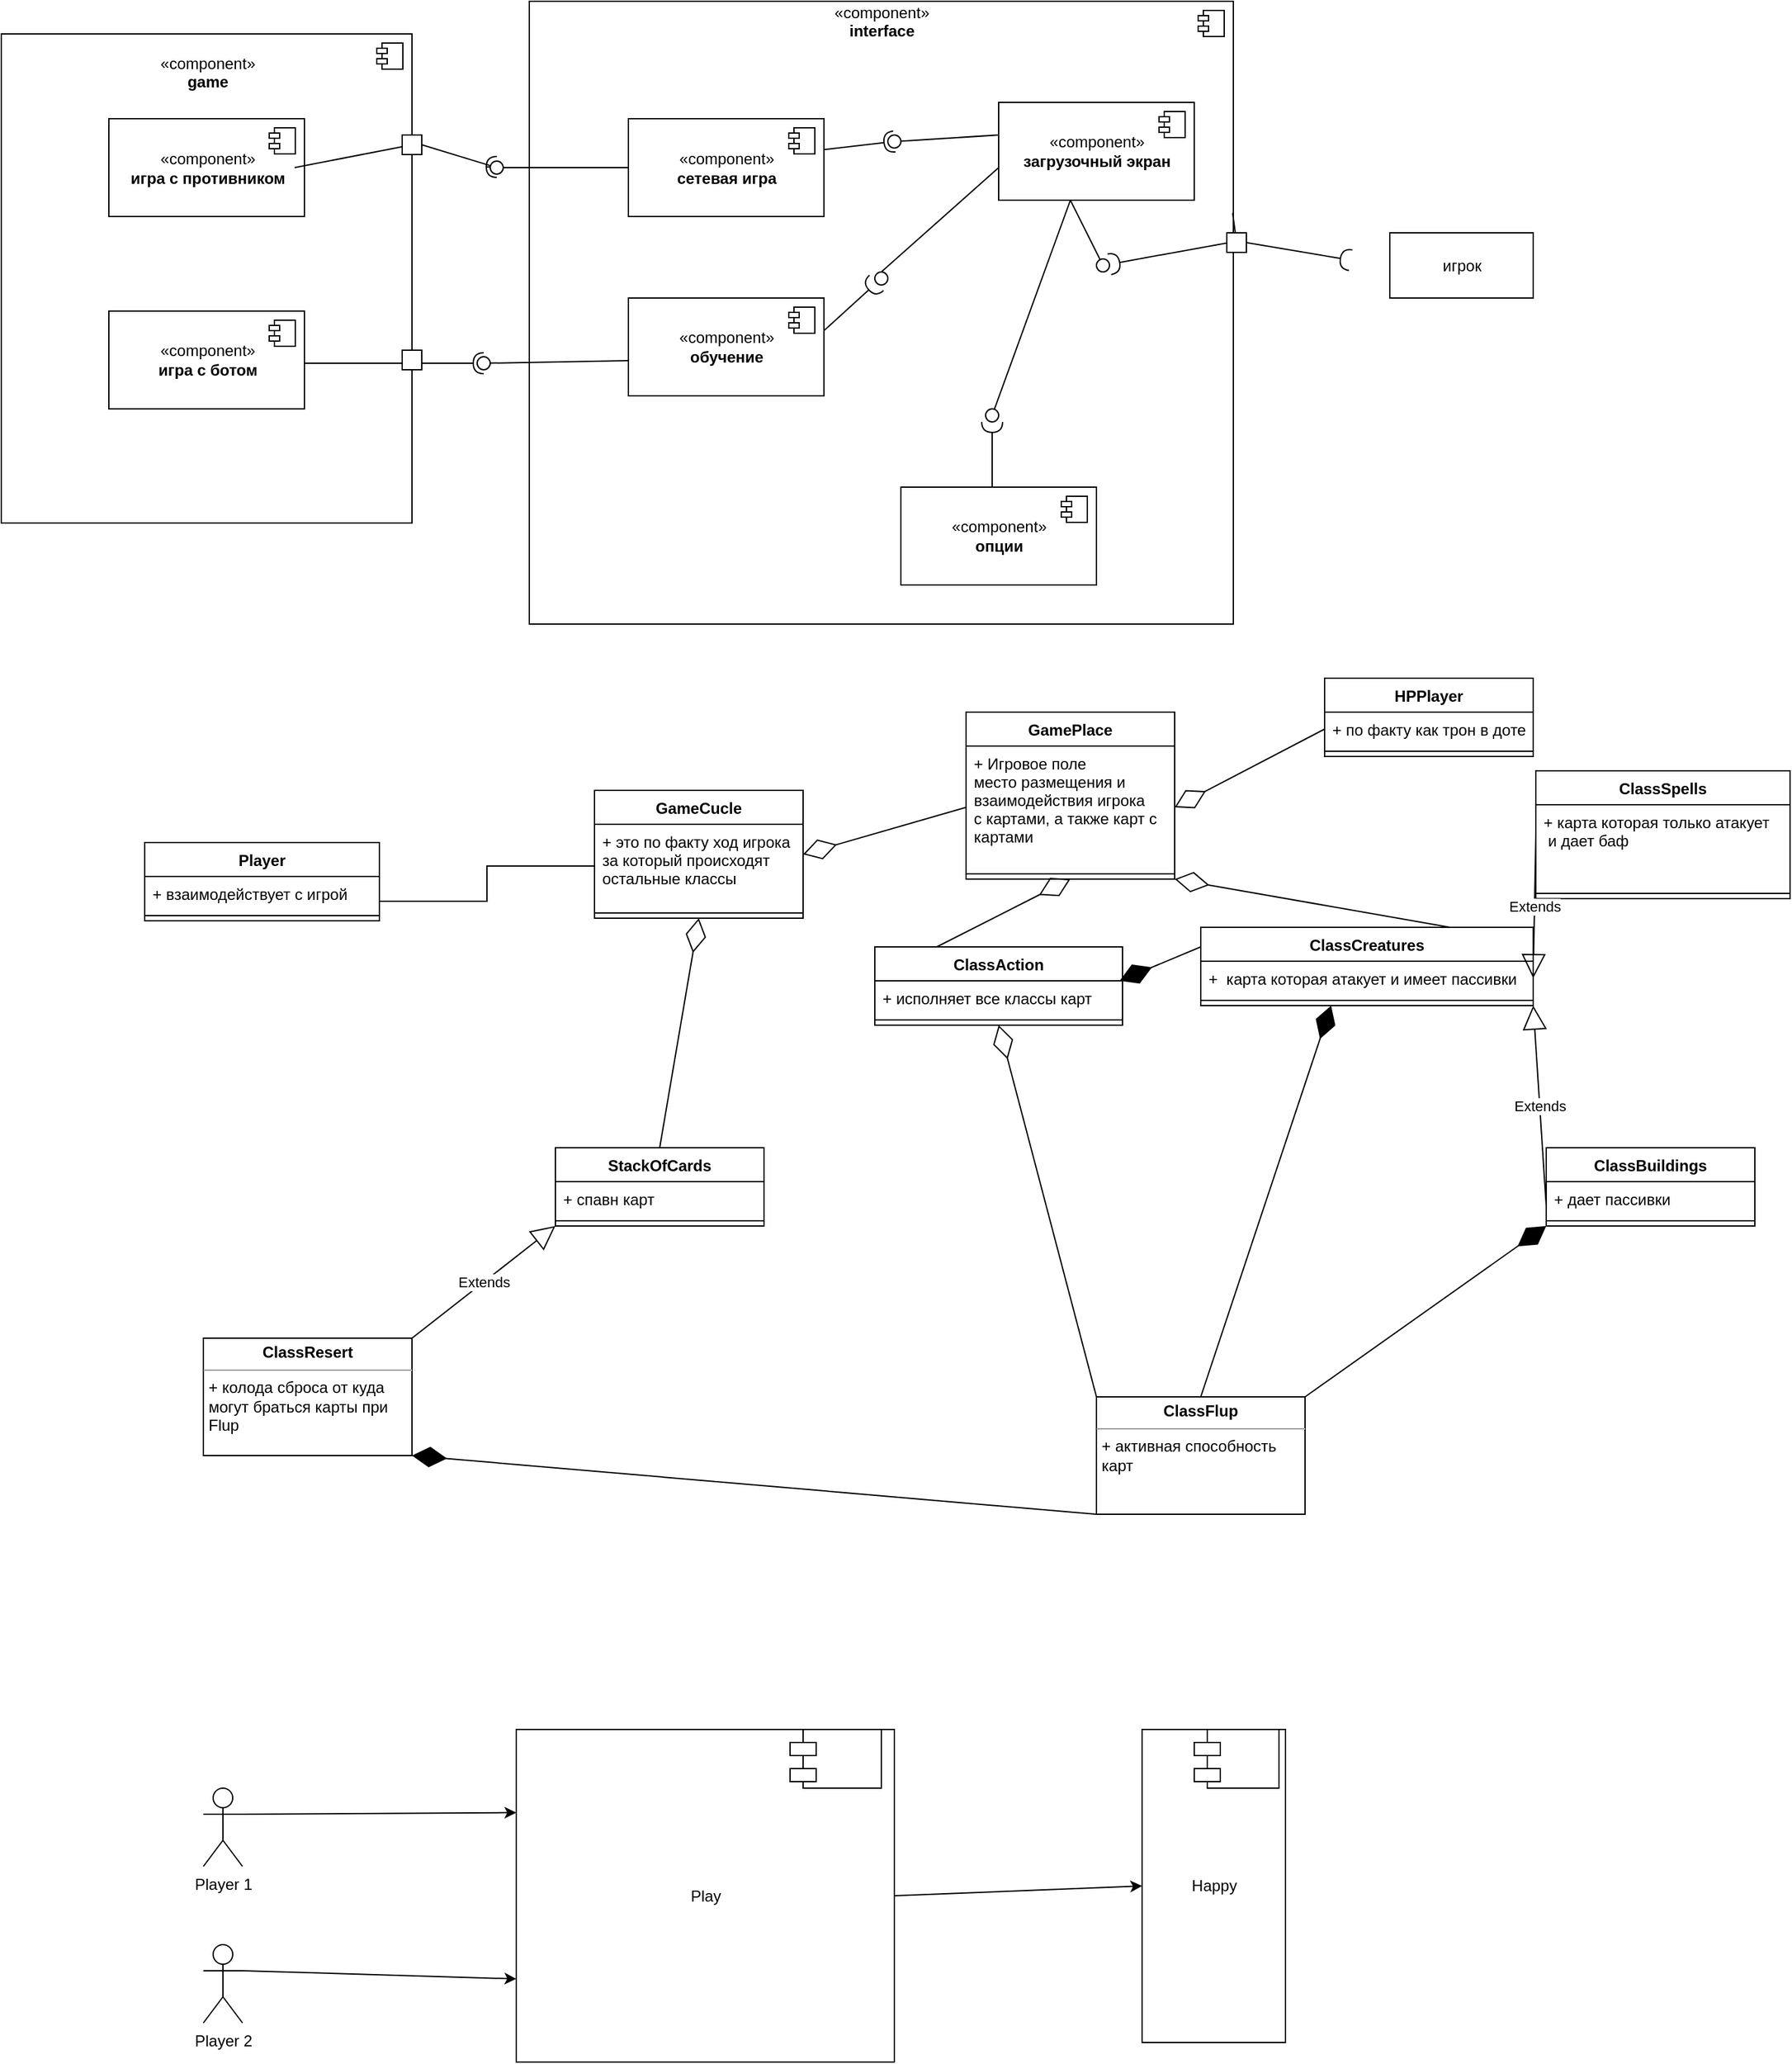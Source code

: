 <mxfile>
    <diagram name="Страница — 1" id="3EQaub4BE-cod7X-Nq9p">
        <mxGraphModel dx="869" dy="518" grid="1" gridSize="10" guides="1" tooltips="1" connect="1" arrows="1" fold="1" page="1" pageScale="1" pageWidth="827" pageHeight="1169" math="0" shadow="0">
            <root>
                <mxCell id="0"/>
                <mxCell id="1" parent="0"/>
                <mxCell id="qo4VhNRC1Kt5RH0xcUFQ-1" value="«component»&lt;br&gt;&lt;b&gt;interface&lt;br&gt;&lt;br&gt;&lt;br&gt;&lt;br&gt;&lt;br&gt;&lt;br&gt;&lt;br&gt;&lt;br&gt;&lt;br&gt;&lt;br&gt;&lt;br&gt;&lt;br&gt;&lt;br&gt;&lt;br&gt;&lt;br&gt;&lt;br&gt;&lt;br&gt;&lt;br&gt;&lt;br&gt;&lt;br&gt;&lt;br&gt;&lt;br&gt;&lt;br&gt;&lt;br&gt;&lt;br&gt;&lt;br&gt;&lt;br&gt;&lt;br&gt;&lt;br&gt;&lt;br&gt;&lt;br&gt;&lt;br&gt;&lt;/b&gt;" style="html=1;dropTarget=0;" parent="1" vertex="1">
                    <mxGeometry x="475" y="70" width="540" height="477.5" as="geometry"/>
                </mxCell>
                <mxCell id="qo4VhNRC1Kt5RH0xcUFQ-2" value="" style="shape=module;jettyWidth=8;jettyHeight=4;" parent="qo4VhNRC1Kt5RH0xcUFQ-1" vertex="1">
                    <mxGeometry x="1" width="20" height="20" relative="1" as="geometry">
                        <mxPoint x="-27" y="7" as="offset"/>
                    </mxGeometry>
                </mxCell>
                <mxCell id="qo4VhNRC1Kt5RH0xcUFQ-3" value="игрок" style="html=1;" parent="1" vertex="1" name="Object">
                    <mxGeometry x="1135" y="247.5" width="110" height="50" as="geometry"/>
                </mxCell>
                <mxCell id="qo4VhNRC1Kt5RH0xcUFQ-4" value="" style="rounded=0;orthogonalLoop=1;jettySize=auto;html=1;endArrow=none;endFill=0;sketch=0;sourcePerimeterSpacing=0;targetPerimeterSpacing=0;exitX=0.5;exitY=1;exitDx=0;exitDy=0;" parent="1" target="qo4VhNRC1Kt5RH0xcUFQ-6" edge="1">
                    <mxGeometry relative="1" as="geometry">
                        <mxPoint x="890" y="222.5" as="sourcePoint"/>
                    </mxGeometry>
                </mxCell>
                <mxCell id="qo4VhNRC1Kt5RH0xcUFQ-5" value="" style="rounded=0;orthogonalLoop=1;jettySize=auto;html=1;endArrow=halfCircle;endFill=0;endSize=6;strokeWidth=1;sketch=0;exitX=1;exitY=0.25;exitDx=0;exitDy=0;" parent="1" source="qo4VhNRC1Kt5RH0xcUFQ-1" target="qo4VhNRC1Kt5RH0xcUFQ-1" edge="1">
                    <mxGeometry relative="1" as="geometry">
                        <mxPoint x="575" y="402.5" as="sourcePoint"/>
                        <mxPoint x="555" y="412.5" as="targetPoint"/>
                    </mxGeometry>
                </mxCell>
                <mxCell id="qo4VhNRC1Kt5RH0xcUFQ-6" value="" style="ellipse;whiteSpace=wrap;html=1;align=center;aspect=fixed;resizable=0;points=[];outlineConnect=0;sketch=0;" parent="1" vertex="1">
                    <mxGeometry x="910" y="267.5" width="10" height="10" as="geometry"/>
                </mxCell>
                <mxCell id="qo4VhNRC1Kt5RH0xcUFQ-7" value="" style="rounded=0;orthogonalLoop=1;jettySize=auto;html=1;endArrow=halfCircle;endFill=0;endSize=6;strokeWidth=1;sketch=0;exitX=0.999;exitY=0.34;exitDx=0;exitDy=0;exitPerimeter=0;startArrow=none;" parent="1" source="qo4VhNRC1Kt5RH0xcUFQ-42" target="qo4VhNRC1Kt5RH0xcUFQ-6" edge="1">
                    <mxGeometry relative="1" as="geometry">
                        <mxPoint x="575" y="402.5" as="sourcePoint"/>
                    </mxGeometry>
                </mxCell>
                <mxCell id="qo4VhNRC1Kt5RH0xcUFQ-8" value="" style="rounded=0;orthogonalLoop=1;jettySize=auto;html=1;endArrow=halfCircle;endFill=0;endSize=6;strokeWidth=1;sketch=0;exitX=1;exitY=0.5;exitDx=0;exitDy=0;" parent="1" source="qo4VhNRC1Kt5RH0xcUFQ-42" edge="1">
                    <mxGeometry relative="1" as="geometry">
                        <mxPoint x="575" y="402.5" as="sourcePoint"/>
                        <mxPoint x="1105" y="268.5" as="targetPoint"/>
                    </mxGeometry>
                </mxCell>
                <mxCell id="qo4VhNRC1Kt5RH0xcUFQ-9" value="" style="rounded=0;orthogonalLoop=1;jettySize=auto;html=1;endArrow=none;endFill=0;sketch=0;sourcePerimeterSpacing=0;targetPerimeterSpacing=0;exitX=0.5;exitY=1;exitDx=0;exitDy=0;" parent="1" target="qo4VhNRC1Kt5RH0xcUFQ-11" edge="1">
                    <mxGeometry relative="1" as="geometry">
                        <mxPoint x="890" y="222.5" as="sourcePoint"/>
                    </mxGeometry>
                </mxCell>
                <mxCell id="qo4VhNRC1Kt5RH0xcUFQ-10" value="" style="rounded=0;orthogonalLoop=1;jettySize=auto;html=1;endArrow=halfCircle;endFill=0;endSize=6;strokeWidth=1;sketch=0;exitX=0.5;exitY=0;exitDx=0;exitDy=0;" parent="1" target="qo4VhNRC1Kt5RH0xcUFQ-11" edge="1">
                    <mxGeometry relative="1" as="geometry">
                        <mxPoint x="830" y="457.5" as="sourcePoint"/>
                        <mxPoint x="944.999" y="501.25" as="targetPoint"/>
                    </mxGeometry>
                </mxCell>
                <mxCell id="qo4VhNRC1Kt5RH0xcUFQ-11" value="" style="ellipse;whiteSpace=wrap;html=1;align=center;aspect=fixed;resizable=0;points=[];outlineConnect=0;sketch=0;" parent="1" vertex="1">
                    <mxGeometry x="825" y="382.5" width="10" height="10" as="geometry"/>
                </mxCell>
                <mxCell id="qo4VhNRC1Kt5RH0xcUFQ-12" value="" style="rounded=0;orthogonalLoop=1;jettySize=auto;html=1;endArrow=none;endFill=0;sketch=0;sourcePerimeterSpacing=0;targetPerimeterSpacing=0;exitX=0;exitY=0.5;exitDx=0;exitDy=0;" parent="1" edge="1">
                    <mxGeometry relative="1" as="geometry">
                        <mxPoint x="835" y="197.5" as="sourcePoint"/>
                        <mxPoint x="745" y="277.5" as="targetPoint"/>
                    </mxGeometry>
                </mxCell>
                <mxCell id="qo4VhNRC1Kt5RH0xcUFQ-13" value="" style="rounded=0;orthogonalLoop=1;jettySize=auto;html=1;endArrow=halfCircle;endFill=0;endSize=6;strokeWidth=1;sketch=0;exitX=1;exitY=0.5;exitDx=0;exitDy=0;" parent="1" target="qo4VhNRC1Kt5RH0xcUFQ-14" edge="1">
                    <mxGeometry relative="1" as="geometry">
                        <mxPoint x="690" y="332.5" as="sourcePoint"/>
                    </mxGeometry>
                </mxCell>
                <mxCell id="qo4VhNRC1Kt5RH0xcUFQ-14" value="" style="ellipse;whiteSpace=wrap;html=1;align=center;aspect=fixed;resizable=0;points=[];outlineConnect=0;sketch=0;" parent="1" vertex="1">
                    <mxGeometry x="740" y="277.5" width="10" height="10" as="geometry"/>
                </mxCell>
                <mxCell id="qo4VhNRC1Kt5RH0xcUFQ-15" value="" style="rounded=0;orthogonalLoop=1;jettySize=auto;html=1;endArrow=none;endFill=0;sketch=0;sourcePerimeterSpacing=0;targetPerimeterSpacing=0;exitX=0;exitY=0;exitDx=0;exitDy=0;" parent="1" target="qo4VhNRC1Kt5RH0xcUFQ-17" edge="1">
                    <mxGeometry relative="1" as="geometry">
                        <mxPoint x="835" y="172.5" as="sourcePoint"/>
                    </mxGeometry>
                </mxCell>
                <mxCell id="qo4VhNRC1Kt5RH0xcUFQ-16" value="" style="rounded=0;orthogonalLoop=1;jettySize=auto;html=1;endArrow=halfCircle;endFill=0;entryX=0.5;entryY=0.5;endSize=6;strokeWidth=1;sketch=0;exitX=1;exitY=0.25;exitDx=0;exitDy=0;" parent="1" target="qo4VhNRC1Kt5RH0xcUFQ-17" edge="1">
                    <mxGeometry relative="1" as="geometry">
                        <mxPoint x="690" y="185" as="sourcePoint"/>
                    </mxGeometry>
                </mxCell>
                <mxCell id="qo4VhNRC1Kt5RH0xcUFQ-17" value="" style="ellipse;whiteSpace=wrap;html=1;align=center;aspect=fixed;resizable=0;points=[];outlineConnect=0;sketch=0;" parent="1" vertex="1">
                    <mxGeometry x="750" y="172.5" width="10" height="10" as="geometry"/>
                </mxCell>
                <mxCell id="qo4VhNRC1Kt5RH0xcUFQ-18" value="«component»&lt;br&gt;&lt;b&gt;game&lt;br&gt;&lt;br&gt;&lt;br&gt;&lt;br&gt;&lt;br&gt;&lt;br&gt;&lt;br&gt;&lt;br&gt;&lt;br&gt;&lt;br&gt;&lt;br&gt;&lt;br&gt;&lt;br&gt;&lt;br&gt;&lt;br&gt;&lt;br&gt;&lt;br&gt;&lt;br&gt;&lt;br&gt;&lt;br&gt;&lt;br&gt;&lt;br&gt;&lt;br&gt;&lt;/b&gt;" style="html=1;dropTarget=0;" parent="1" vertex="1">
                    <mxGeometry x="70" y="95" width="315" height="375" as="geometry"/>
                </mxCell>
                <mxCell id="qo4VhNRC1Kt5RH0xcUFQ-19" value="" style="shape=module;jettyWidth=8;jettyHeight=4;" parent="qo4VhNRC1Kt5RH0xcUFQ-18" vertex="1">
                    <mxGeometry x="1" width="20" height="20" relative="1" as="geometry">
                        <mxPoint x="-27" y="7" as="offset"/>
                    </mxGeometry>
                </mxCell>
                <mxCell id="qo4VhNRC1Kt5RH0xcUFQ-20" value="" style="rounded=0;orthogonalLoop=1;jettySize=auto;html=1;endArrow=none;endFill=0;sketch=0;sourcePerimeterSpacing=0;targetPerimeterSpacing=0;exitX=0;exitY=0.5;exitDx=0;exitDy=0;" parent="1" edge="1">
                    <mxGeometry relative="1" as="geometry">
                        <mxPoint x="580" y="197.5" as="sourcePoint"/>
                        <mxPoint x="445" y="197.5" as="targetPoint"/>
                    </mxGeometry>
                </mxCell>
                <mxCell id="qo4VhNRC1Kt5RH0xcUFQ-21" value="" style="rounded=0;orthogonalLoop=1;jettySize=auto;html=1;endArrow=halfCircle;endFill=0;endSize=6;strokeWidth=1;sketch=0;exitX=1;exitY=0.5;exitDx=0;exitDy=0;startArrow=none;" parent="1" edge="1">
                    <mxGeometry relative="1" as="geometry">
                        <mxPoint x="445" y="197" as="sourcePoint"/>
                        <mxPoint x="450" y="197" as="targetPoint"/>
                    </mxGeometry>
                </mxCell>
                <mxCell id="qo4VhNRC1Kt5RH0xcUFQ-22" value="" style="ellipse;whiteSpace=wrap;html=1;align=center;aspect=fixed;resizable=0;points=[];outlineConnect=0;sketch=0;" parent="1" vertex="1">
                    <mxGeometry x="445" y="192.5" width="10" height="10" as="geometry"/>
                </mxCell>
                <mxCell id="qo4VhNRC1Kt5RH0xcUFQ-23" value="" style="rounded=0;orthogonalLoop=1;jettySize=auto;html=1;endArrow=none;endFill=0;endSize=6;strokeWidth=1;sketch=0;exitX=1;exitY=0.5;exitDx=0;exitDy=0;startArrow=none;" parent="1" source="qo4VhNRC1Kt5RH0xcUFQ-40" target="qo4VhNRC1Kt5RH0xcUFQ-22" edge="1">
                    <mxGeometry relative="1" as="geometry">
                        <mxPoint x="295" y="197.5" as="sourcePoint"/>
                        <mxPoint x="460" y="197.5" as="targetPoint"/>
                    </mxGeometry>
                </mxCell>
                <mxCell id="qo4VhNRC1Kt5RH0xcUFQ-24" value="" style="rounded=0;orthogonalLoop=1;jettySize=auto;html=1;endArrow=none;endFill=0;sketch=0;sourcePerimeterSpacing=0;targetPerimeterSpacing=0;exitX=0;exitY=0.75;exitDx=0;exitDy=0;" parent="1" target="qo4VhNRC1Kt5RH0xcUFQ-26" edge="1">
                    <mxGeometry relative="1" as="geometry">
                        <mxPoint x="580" y="345" as="sourcePoint"/>
                    </mxGeometry>
                </mxCell>
                <mxCell id="qo4VhNRC1Kt5RH0xcUFQ-25" value="" style="rounded=0;orthogonalLoop=1;jettySize=auto;html=1;endArrow=halfCircle;endFill=0;entryX=0.5;entryY=0.5;endSize=6;strokeWidth=1;sketch=0;exitX=1;exitY=0.5;exitDx=0;exitDy=0;" parent="1" target="qo4VhNRC1Kt5RH0xcUFQ-26" edge="1">
                    <mxGeometry relative="1" as="geometry">
                        <mxPoint x="282.5" y="347.5" as="sourcePoint"/>
                    </mxGeometry>
                </mxCell>
                <mxCell id="qo4VhNRC1Kt5RH0xcUFQ-26" value="" style="ellipse;whiteSpace=wrap;html=1;align=center;aspect=fixed;resizable=0;points=[];outlineConnect=0;sketch=0;" parent="1" vertex="1">
                    <mxGeometry x="435" y="342.5" width="10" height="10" as="geometry"/>
                </mxCell>
                <mxCell id="qo4VhNRC1Kt5RH0xcUFQ-27" value="«component»&lt;br&gt;&lt;b&gt;загрузочный экран&lt;/b&gt;" style="html=1;dropTarget=0;" parent="1" vertex="1">
                    <mxGeometry x="835" y="147.5" width="150" height="75" as="geometry"/>
                </mxCell>
                <mxCell id="qo4VhNRC1Kt5RH0xcUFQ-28" value="" style="shape=module;jettyWidth=8;jettyHeight=4;" parent="qo4VhNRC1Kt5RH0xcUFQ-27" vertex="1">
                    <mxGeometry x="1" width="20" height="20" relative="1" as="geometry">
                        <mxPoint x="-27" y="7" as="offset"/>
                    </mxGeometry>
                </mxCell>
                <mxCell id="qo4VhNRC1Kt5RH0xcUFQ-29" value="«component»&lt;br&gt;&lt;b&gt;опции&lt;/b&gt;" style="html=1;dropTarget=0;" parent="1" vertex="1">
                    <mxGeometry x="760" y="442.5" width="150" height="75" as="geometry"/>
                </mxCell>
                <mxCell id="qo4VhNRC1Kt5RH0xcUFQ-30" value="" style="shape=module;jettyWidth=8;jettyHeight=4;" parent="qo4VhNRC1Kt5RH0xcUFQ-29" vertex="1">
                    <mxGeometry x="1" width="20" height="20" relative="1" as="geometry">
                        <mxPoint x="-27" y="7" as="offset"/>
                    </mxGeometry>
                </mxCell>
                <mxCell id="qo4VhNRC1Kt5RH0xcUFQ-31" value="«component»&lt;br&gt;&lt;b&gt;игра с ботом&lt;/b&gt;" style="html=1;dropTarget=0;" parent="1" vertex="1">
                    <mxGeometry x="152.5" y="307.5" width="150" height="75" as="geometry"/>
                </mxCell>
                <mxCell id="qo4VhNRC1Kt5RH0xcUFQ-32" value="" style="shape=module;jettyWidth=8;jettyHeight=4;" parent="qo4VhNRC1Kt5RH0xcUFQ-31" vertex="1">
                    <mxGeometry x="1" width="20" height="20" relative="1" as="geometry">
                        <mxPoint x="-27" y="7" as="offset"/>
                    </mxGeometry>
                </mxCell>
                <mxCell id="qo4VhNRC1Kt5RH0xcUFQ-33" value="«component»&lt;br&gt;&lt;b&gt;игра с противником&lt;/b&gt;" style="html=1;dropTarget=0;" parent="1" vertex="1">
                    <mxGeometry x="152.5" y="160" width="150" height="75" as="geometry"/>
                </mxCell>
                <mxCell id="qo4VhNRC1Kt5RH0xcUFQ-34" value="" style="shape=module;jettyWidth=8;jettyHeight=4;" parent="qo4VhNRC1Kt5RH0xcUFQ-33" vertex="1">
                    <mxGeometry x="1" width="20" height="20" relative="1" as="geometry">
                        <mxPoint x="-27" y="7" as="offset"/>
                    </mxGeometry>
                </mxCell>
                <mxCell id="qo4VhNRC1Kt5RH0xcUFQ-35" value="«component»&lt;br&gt;&lt;b&gt;сетевая игра&lt;/b&gt;" style="html=1;dropTarget=0;" parent="1" vertex="1">
                    <mxGeometry x="551" y="160" width="150" height="75" as="geometry"/>
                </mxCell>
                <mxCell id="qo4VhNRC1Kt5RH0xcUFQ-36" value="" style="shape=module;jettyWidth=8;jettyHeight=4;" parent="qo4VhNRC1Kt5RH0xcUFQ-35" vertex="1">
                    <mxGeometry x="1" width="20" height="20" relative="1" as="geometry">
                        <mxPoint x="-27" y="7" as="offset"/>
                    </mxGeometry>
                </mxCell>
                <mxCell id="qo4VhNRC1Kt5RH0xcUFQ-37" value="«component»&lt;br&gt;&lt;b&gt;обучение&lt;/b&gt;" style="html=1;dropTarget=0;" parent="1" vertex="1">
                    <mxGeometry x="551" y="297.5" width="150" height="75" as="geometry"/>
                </mxCell>
                <mxCell id="qo4VhNRC1Kt5RH0xcUFQ-38" value="" style="shape=module;jettyWidth=8;jettyHeight=4;" parent="qo4VhNRC1Kt5RH0xcUFQ-37" vertex="1">
                    <mxGeometry x="1" width="20" height="20" relative="1" as="geometry">
                        <mxPoint x="-27" y="7" as="offset"/>
                    </mxGeometry>
                </mxCell>
                <mxCell id="qo4VhNRC1Kt5RH0xcUFQ-39" value="" style="rounded=0;whiteSpace=wrap;html=1;" parent="1" vertex="1" name="Rectangle">
                    <mxGeometry x="377.5" y="337.5" width="15" height="15" as="geometry"/>
                </mxCell>
                <mxCell id="qo4VhNRC1Kt5RH0xcUFQ-40" value="" style="rounded=0;whiteSpace=wrap;html=1;" parent="1" vertex="1" name="Rectangle">
                    <mxGeometry x="377.5" y="172.5" width="15" height="15" as="geometry"/>
                </mxCell>
                <mxCell id="qo4VhNRC1Kt5RH0xcUFQ-41" value="" style="rounded=0;orthogonalLoop=1;jettySize=auto;html=1;endArrow=none;endFill=0;endSize=6;strokeWidth=1;sketch=0;exitX=1;exitY=0.5;exitDx=0;exitDy=0;" parent="1" target="qo4VhNRC1Kt5RH0xcUFQ-40" edge="1">
                    <mxGeometry relative="1" as="geometry">
                        <mxPoint x="295" y="197.5" as="sourcePoint"/>
                        <mxPoint x="445" y="197.5" as="targetPoint"/>
                    </mxGeometry>
                </mxCell>
                <mxCell id="qo4VhNRC1Kt5RH0xcUFQ-42" value="" style="rounded=0;whiteSpace=wrap;html=1;" parent="1" vertex="1" name="Rectangle">
                    <mxGeometry x="1010" y="247.5" width="15" height="15" as="geometry"/>
                </mxCell>
                <mxCell id="qo4VhNRC1Kt5RH0xcUFQ-43" value="" style="rounded=0;orthogonalLoop=1;jettySize=auto;html=1;endArrow=none;endFill=0;endSize=6;strokeWidth=1;sketch=0;exitX=0.999;exitY=0.34;exitDx=0;exitDy=0;exitPerimeter=0;" parent="1" source="qo4VhNRC1Kt5RH0xcUFQ-1" target="qo4VhNRC1Kt5RH0xcUFQ-42" edge="1">
                    <mxGeometry relative="1" as="geometry">
                        <mxPoint x="1024.46" y="250.5" as="sourcePoint"/>
                        <mxPoint x="919.901" y="271.511" as="targetPoint"/>
                    </mxGeometry>
                </mxCell>
                <mxCell id="qo4VhNRC1Kt5RH0xcUFQ-44" value="GameCucle" style="swimlane;fontStyle=1;align=center;verticalAlign=top;childLayout=stackLayout;horizontal=1;startSize=26;horizontalStack=0;resizeParent=1;resizeParentMax=0;resizeLast=0;collapsible=1;marginBottom=0;" parent="1" vertex="1">
                    <mxGeometry x="525" y="675" width="160" height="98" as="geometry"/>
                </mxCell>
                <mxCell id="qo4VhNRC1Kt5RH0xcUFQ-45" value="+ это по факту ход игрока&#xa;за который происходят &#xa;остальные классы" style="text;strokeColor=none;fillColor=none;align=left;verticalAlign=top;spacingLeft=4;spacingRight=4;overflow=hidden;rotatable=0;points=[[0,0.5],[1,0.5]];portConstraint=eastwest;" parent="qo4VhNRC1Kt5RH0xcUFQ-44" vertex="1">
                    <mxGeometry y="26" width="160" height="64" as="geometry"/>
                </mxCell>
                <mxCell id="qo4VhNRC1Kt5RH0xcUFQ-46" value="" style="line;strokeWidth=1;fillColor=none;align=left;verticalAlign=middle;spacingTop=-1;spacingLeft=3;spacingRight=3;rotatable=0;labelPosition=right;points=[];portConstraint=eastwest;" parent="qo4VhNRC1Kt5RH0xcUFQ-44" vertex="1">
                    <mxGeometry y="90" width="160" height="8" as="geometry"/>
                </mxCell>
                <mxCell id="qo4VhNRC1Kt5RH0xcUFQ-47" value="ClassSpells" style="swimlane;fontStyle=1;align=center;verticalAlign=top;childLayout=stackLayout;horizontal=1;startSize=26;horizontalStack=0;resizeParent=1;resizeParentMax=0;resizeLast=0;collapsible=1;marginBottom=0;" parent="1" vertex="1">
                    <mxGeometry x="1247" y="660" width="195" height="98" as="geometry"/>
                </mxCell>
                <mxCell id="qo4VhNRC1Kt5RH0xcUFQ-48" value="+ карта которая только атакует&#xa; и дает баф" style="text;strokeColor=none;fillColor=none;align=left;verticalAlign=top;spacingLeft=4;spacingRight=4;overflow=hidden;rotatable=0;points=[[0,0.5],[1,0.5]];portConstraint=eastwest;" parent="qo4VhNRC1Kt5RH0xcUFQ-47" vertex="1">
                    <mxGeometry y="26" width="195" height="64" as="geometry"/>
                </mxCell>
                <mxCell id="qo4VhNRC1Kt5RH0xcUFQ-49" value="" style="line;strokeWidth=1;fillColor=none;align=left;verticalAlign=middle;spacingTop=-1;spacingLeft=3;spacingRight=3;rotatable=0;labelPosition=right;points=[];portConstraint=eastwest;" parent="qo4VhNRC1Kt5RH0xcUFQ-47" vertex="1">
                    <mxGeometry y="90" width="195" height="8" as="geometry"/>
                </mxCell>
                <mxCell id="qo4VhNRC1Kt5RH0xcUFQ-50" value="Player" style="swimlane;fontStyle=1;align=center;verticalAlign=top;childLayout=stackLayout;horizontal=1;startSize=26;horizontalStack=0;resizeParent=1;resizeParentMax=0;resizeLast=0;collapsible=1;marginBottom=0;" parent="1" vertex="1">
                    <mxGeometry x="180" y="715" width="180" height="60" as="geometry"/>
                </mxCell>
                <mxCell id="qo4VhNRC1Kt5RH0xcUFQ-51" value="+ взаимодействует с игрой" style="text;strokeColor=none;fillColor=none;align=left;verticalAlign=top;spacingLeft=4;spacingRight=4;overflow=hidden;rotatable=0;points=[[0,0.5],[1,0.5]];portConstraint=eastwest;" parent="qo4VhNRC1Kt5RH0xcUFQ-50" vertex="1">
                    <mxGeometry y="26" width="180" height="26" as="geometry"/>
                </mxCell>
                <mxCell id="qo4VhNRC1Kt5RH0xcUFQ-52" value="" style="line;strokeWidth=1;fillColor=none;align=left;verticalAlign=middle;spacingTop=-1;spacingLeft=3;spacingRight=3;rotatable=0;labelPosition=right;points=[];portConstraint=eastwest;" parent="qo4VhNRC1Kt5RH0xcUFQ-50" vertex="1">
                    <mxGeometry y="52" width="180" height="8" as="geometry"/>
                </mxCell>
                <mxCell id="qo4VhNRC1Kt5RH0xcUFQ-53" value="ClassBuildings" style="swimlane;fontStyle=1;align=center;verticalAlign=top;childLayout=stackLayout;horizontal=1;startSize=26;horizontalStack=0;resizeParent=1;resizeParentMax=0;resizeLast=0;collapsible=1;marginBottom=0;" parent="1" vertex="1">
                    <mxGeometry x="1255" y="949" width="160" height="60" as="geometry"/>
                </mxCell>
                <mxCell id="qo4VhNRC1Kt5RH0xcUFQ-54" value="+ дает пассивки" style="text;strokeColor=none;fillColor=none;align=left;verticalAlign=top;spacingLeft=4;spacingRight=4;overflow=hidden;rotatable=0;points=[[0,0.5],[1,0.5]];portConstraint=eastwest;" parent="qo4VhNRC1Kt5RH0xcUFQ-53" vertex="1">
                    <mxGeometry y="26" width="160" height="26" as="geometry"/>
                </mxCell>
                <mxCell id="qo4VhNRC1Kt5RH0xcUFQ-55" value="" style="line;strokeWidth=1;fillColor=none;align=left;verticalAlign=middle;spacingTop=-1;spacingLeft=3;spacingRight=3;rotatable=0;labelPosition=right;points=[];portConstraint=eastwest;" parent="qo4VhNRC1Kt5RH0xcUFQ-53" vertex="1">
                    <mxGeometry y="52" width="160" height="8" as="geometry"/>
                </mxCell>
                <mxCell id="qo4VhNRC1Kt5RH0xcUFQ-56" value="ClassCreatures" style="swimlane;fontStyle=1;align=center;verticalAlign=top;childLayout=stackLayout;horizontal=1;startSize=26;horizontalStack=0;resizeParent=1;resizeParentMax=0;resizeLast=0;collapsible=1;marginBottom=0;" parent="1" vertex="1">
                    <mxGeometry x="990" y="780" width="255" height="60" as="geometry"/>
                </mxCell>
                <mxCell id="qo4VhNRC1Kt5RH0xcUFQ-57" value="+  карта которая атакует и имеет пассивки" style="text;strokeColor=none;fillColor=none;align=left;verticalAlign=top;spacingLeft=4;spacingRight=4;overflow=hidden;rotatable=0;points=[[0,0.5],[1,0.5]];portConstraint=eastwest;" parent="qo4VhNRC1Kt5RH0xcUFQ-56" vertex="1">
                    <mxGeometry y="26" width="255" height="26" as="geometry"/>
                </mxCell>
                <mxCell id="qo4VhNRC1Kt5RH0xcUFQ-58" value="" style="line;strokeWidth=1;fillColor=none;align=left;verticalAlign=middle;spacingTop=-1;spacingLeft=3;spacingRight=3;rotatable=0;labelPosition=right;points=[];portConstraint=eastwest;" parent="qo4VhNRC1Kt5RH0xcUFQ-56" vertex="1">
                    <mxGeometry y="52" width="255" height="8" as="geometry"/>
                </mxCell>
                <mxCell id="qo4VhNRC1Kt5RH0xcUFQ-59" value="" style="endArrow=none;html=1;edgeStyle=orthogonalEdgeStyle;rounded=0;entryX=0;entryY=0.5;entryDx=0;entryDy=0;exitX=1;exitY=0.75;exitDx=0;exitDy=0;" parent="1" source="qo4VhNRC1Kt5RH0xcUFQ-50" target="qo4VhNRC1Kt5RH0xcUFQ-45" edge="1">
                    <mxGeometry relative="1" as="geometry">
                        <mxPoint x="375" y="795" as="sourcePoint"/>
                        <mxPoint x="525.96" y="757.004" as="targetPoint"/>
                    </mxGeometry>
                </mxCell>
                <mxCell id="qo4VhNRC1Kt5RH0xcUFQ-60" value="" style="edgeLabel;resizable=0;html=1;align=left;verticalAlign=bottom;" parent="qo4VhNRC1Kt5RH0xcUFQ-59" connectable="0" vertex="1">
                    <mxGeometry x="-1" relative="1" as="geometry"/>
                </mxCell>
                <mxCell id="qo4VhNRC1Kt5RH0xcUFQ-61" value="" style="edgeLabel;resizable=0;html=1;align=right;verticalAlign=bottom;" parent="qo4VhNRC1Kt5RH0xcUFQ-59" connectable="0" vertex="1">
                    <mxGeometry x="1" relative="1" as="geometry"/>
                </mxCell>
                <mxCell id="qo4VhNRC1Kt5RH0xcUFQ-62" value="Extends" style="endArrow=block;endSize=16;endFill=0;html=1;rounded=0;entryX=1;entryY=0.5;entryDx=0;entryDy=0;exitX=0;exitY=0.5;exitDx=0;exitDy=0;" parent="1" source="qo4VhNRC1Kt5RH0xcUFQ-47" target="qo4VhNRC1Kt5RH0xcUFQ-57" edge="1" name="Generalization">
                    <mxGeometry width="160" relative="1" as="geometry">
                        <mxPoint x="645" y="850" as="sourcePoint"/>
                        <mxPoint x="1185" y="853" as="targetPoint"/>
                    </mxGeometry>
                </mxCell>
                <mxCell id="qo4VhNRC1Kt5RH0xcUFQ-63" value="Extends" style="endArrow=block;endSize=16;endFill=0;html=1;rounded=0;exitX=0;exitY=0.75;exitDx=0;exitDy=0;entryX=1;entryY=1;entryDx=0;entryDy=0;" parent="1" source="qo4VhNRC1Kt5RH0xcUFQ-53" target="qo4VhNRC1Kt5RH0xcUFQ-56" edge="1" name="Generalization">
                    <mxGeometry width="160" relative="1" as="geometry">
                        <mxPoint x="645" y="850" as="sourcePoint"/>
                        <mxPoint x="685" y="998" as="targetPoint"/>
                    </mxGeometry>
                </mxCell>
                <mxCell id="qo4VhNRC1Kt5RH0xcUFQ-64" value="GamePlace" style="swimlane;fontStyle=1;align=center;verticalAlign=top;childLayout=stackLayout;horizontal=1;startSize=26;horizontalStack=0;resizeParent=1;resizeParentMax=0;resizeLast=0;collapsible=1;marginBottom=0;" parent="1" vertex="1">
                    <mxGeometry x="810" y="615" width="160" height="128" as="geometry"/>
                </mxCell>
                <mxCell id="qo4VhNRC1Kt5RH0xcUFQ-65" value="+ Игровое поле&#xa;место размещения и &#xa;взаимодействия игрока &#xa;с картами, а также карт с &#xa;картами " style="text;strokeColor=none;fillColor=none;align=left;verticalAlign=top;spacingLeft=4;spacingRight=4;overflow=hidden;rotatable=0;points=[[0,0.5],[1,0.5]];portConstraint=eastwest;" parent="qo4VhNRC1Kt5RH0xcUFQ-64" vertex="1">
                    <mxGeometry y="26" width="160" height="94" as="geometry"/>
                </mxCell>
                <mxCell id="qo4VhNRC1Kt5RH0xcUFQ-66" value="" style="line;strokeWidth=1;fillColor=none;align=left;verticalAlign=middle;spacingTop=-1;spacingLeft=3;spacingRight=3;rotatable=0;labelPosition=right;points=[];portConstraint=eastwest;" parent="qo4VhNRC1Kt5RH0xcUFQ-64" vertex="1">
                    <mxGeometry y="120" width="160" height="8" as="geometry"/>
                </mxCell>
                <mxCell id="qo4VhNRC1Kt5RH0xcUFQ-67" value="StackOfCards" style="swimlane;fontStyle=1;align=center;verticalAlign=top;childLayout=stackLayout;horizontal=1;startSize=26;horizontalStack=0;resizeParent=1;resizeParentMax=0;resizeLast=0;collapsible=1;marginBottom=0;" parent="1" vertex="1">
                    <mxGeometry x="495" y="949" width="160" height="60" as="geometry"/>
                </mxCell>
                <mxCell id="qo4VhNRC1Kt5RH0xcUFQ-68" value="+ спавн карт" style="text;strokeColor=none;fillColor=none;align=left;verticalAlign=top;spacingLeft=4;spacingRight=4;overflow=hidden;rotatable=0;points=[[0,0.5],[1,0.5]];portConstraint=eastwest;" parent="qo4VhNRC1Kt5RH0xcUFQ-67" vertex="1">
                    <mxGeometry y="26" width="160" height="26" as="geometry"/>
                </mxCell>
                <mxCell id="qo4VhNRC1Kt5RH0xcUFQ-69" value="" style="line;strokeWidth=1;fillColor=none;align=left;verticalAlign=middle;spacingTop=-1;spacingLeft=3;spacingRight=3;rotatable=0;labelPosition=right;points=[];portConstraint=eastwest;" parent="qo4VhNRC1Kt5RH0xcUFQ-67" vertex="1">
                    <mxGeometry y="52" width="160" height="8" as="geometry"/>
                </mxCell>
                <mxCell id="qo4VhNRC1Kt5RH0xcUFQ-70" value="" style="endArrow=diamondThin;endFill=0;endSize=24;html=1;rounded=0;exitX=0.5;exitY=0;exitDx=0;exitDy=0;entryX=0.5;entryY=1;entryDx=0;entryDy=0;" parent="1" source="qo4VhNRC1Kt5RH0xcUFQ-67" target="qo4VhNRC1Kt5RH0xcUFQ-44" edge="1" name="Aggregation 2">
                    <mxGeometry width="160" relative="1" as="geometry">
                        <mxPoint x="600" y="870" as="sourcePoint"/>
                        <mxPoint x="760" y="870" as="targetPoint"/>
                    </mxGeometry>
                </mxCell>
                <mxCell id="qo4VhNRC1Kt5RH0xcUFQ-71" value="" style="endArrow=diamondThin;endFill=0;endSize=24;html=1;rounded=0;entryX=1;entryY=0.5;entryDx=0;entryDy=0;exitX=0;exitY=0.5;exitDx=0;exitDy=0;" parent="1" source="qo4VhNRC1Kt5RH0xcUFQ-65" target="qo4VhNRC1Kt5RH0xcUFQ-44" edge="1" name="Aggregation 2">
                    <mxGeometry width="160" relative="1" as="geometry">
                        <mxPoint x="600" y="870" as="sourcePoint"/>
                        <mxPoint x="760" y="870" as="targetPoint"/>
                    </mxGeometry>
                </mxCell>
                <mxCell id="qo4VhNRC1Kt5RH0xcUFQ-72" value="&lt;p style=&quot;margin: 0px ; margin-top: 4px ; text-align: center&quot;&gt;&lt;b&gt;ClassFlup&lt;/b&gt;&lt;/p&gt;&lt;hr size=&quot;1&quot;&gt;&lt;p style=&quot;margin: 0px ; margin-left: 4px&quot;&gt;+ активная способность&amp;nbsp;&lt;/p&gt;&lt;p style=&quot;margin: 0px ; margin-left: 4px&quot;&gt;карт&amp;nbsp;&lt;/p&gt;&lt;p style=&quot;margin: 0px ; margin-left: 4px&quot;&gt;&lt;/p&gt;" style="verticalAlign=top;align=left;overflow=fill;fontSize=12;fontFamily=Helvetica;html=1;" parent="1" vertex="1">
                    <mxGeometry x="910" y="1140" width="160" height="90" as="geometry"/>
                </mxCell>
                <mxCell id="qo4VhNRC1Kt5RH0xcUFQ-73" value="Extends" style="endArrow=block;endSize=16;endFill=0;html=1;rounded=0;entryX=0;entryY=1;entryDx=0;entryDy=0;exitX=1;exitY=0;exitDx=0;exitDy=0;" parent="1" source="qo4VhNRC1Kt5RH0xcUFQ-74" target="qo4VhNRC1Kt5RH0xcUFQ-67" edge="1" name="Generalization">
                    <mxGeometry width="160" relative="1" as="geometry">
                        <mxPoint x="360" y="1020" as="sourcePoint"/>
                        <mxPoint x="760" y="870" as="targetPoint"/>
                    </mxGeometry>
                </mxCell>
                <mxCell id="qo4VhNRC1Kt5RH0xcUFQ-74" value="&lt;p style=&quot;margin: 0px ; margin-top: 4px ; text-align: center&quot;&gt;&lt;b&gt;ClassResert&lt;/b&gt;&lt;/p&gt;&lt;hr size=&quot;1&quot;&gt;&lt;p style=&quot;margin: 0px ; margin-left: 4px&quot;&gt;+ колода сброса от куда&amp;nbsp;&lt;/p&gt;&lt;p style=&quot;margin: 0px ; margin-left: 4px&quot;&gt;могут браться карты при&amp;nbsp;&lt;/p&gt;&lt;p style=&quot;margin: 0px ; margin-left: 4px&quot;&gt;Flup&lt;/p&gt;&lt;p style=&quot;margin: 0px ; margin-left: 4px&quot;&gt;&lt;/p&gt;" style="verticalAlign=top;align=left;overflow=fill;fontSize=12;fontFamily=Helvetica;html=1;" parent="1" vertex="1">
                    <mxGeometry x="225" y="1095" width="160" height="90" as="geometry"/>
                </mxCell>
                <mxCell id="qo4VhNRC1Kt5RH0xcUFQ-75" value="" style="endArrow=diamondThin;endFill=1;endSize=24;html=1;rounded=0;exitX=0.5;exitY=0;exitDx=0;exitDy=0;" parent="1" source="qo4VhNRC1Kt5RH0xcUFQ-72" edge="1" name="Composition 2">
                    <mxGeometry width="160" relative="1" as="geometry">
                        <mxPoint x="600" y="870" as="sourcePoint"/>
                        <mxPoint x="1090" y="840" as="targetPoint"/>
                    </mxGeometry>
                </mxCell>
                <mxCell id="qo4VhNRC1Kt5RH0xcUFQ-76" value="" style="endArrow=diamondThin;endFill=1;endSize=24;html=1;rounded=0;entryX=0;entryY=1;entryDx=0;entryDy=0;exitX=1;exitY=0;exitDx=0;exitDy=0;" parent="1" source="qo4VhNRC1Kt5RH0xcUFQ-72" target="qo4VhNRC1Kt5RH0xcUFQ-53" edge="1" name="Composition 2">
                    <mxGeometry width="160" relative="1" as="geometry">
                        <mxPoint x="600" y="870" as="sourcePoint"/>
                        <mxPoint x="1218.04" y="1037.99" as="targetPoint"/>
                    </mxGeometry>
                </mxCell>
                <mxCell id="qo4VhNRC1Kt5RH0xcUFQ-77" value="" style="endArrow=diamondThin;endFill=1;endSize=24;html=1;rounded=0;entryX=1;entryY=1;entryDx=0;entryDy=0;exitX=0;exitY=1;exitDx=0;exitDy=0;" parent="1" source="qo4VhNRC1Kt5RH0xcUFQ-72" target="qo4VhNRC1Kt5RH0xcUFQ-74" edge="1" name="Composition 2">
                    <mxGeometry width="160" relative="1" as="geometry">
                        <mxPoint x="600" y="870" as="sourcePoint"/>
                        <mxPoint x="760" y="870" as="targetPoint"/>
                    </mxGeometry>
                </mxCell>
                <mxCell id="qo4VhNRC1Kt5RH0xcUFQ-78" value="ClassAction" style="swimlane;fontStyle=1;align=center;verticalAlign=top;childLayout=stackLayout;horizontal=1;startSize=26;horizontalStack=0;resizeParent=1;resizeParentMax=0;resizeLast=0;collapsible=1;marginBottom=0;" parent="1" vertex="1">
                    <mxGeometry x="740" y="795" width="190" height="60" as="geometry"/>
                </mxCell>
                <mxCell id="qo4VhNRC1Kt5RH0xcUFQ-79" value="+ исполняет все классы карт" style="text;strokeColor=none;fillColor=none;align=left;verticalAlign=top;spacingLeft=4;spacingRight=4;overflow=hidden;rotatable=0;points=[[0,0.5],[1,0.5]];portConstraint=eastwest;" parent="qo4VhNRC1Kt5RH0xcUFQ-78" vertex="1">
                    <mxGeometry y="26" width="190" height="26" as="geometry"/>
                </mxCell>
                <mxCell id="qo4VhNRC1Kt5RH0xcUFQ-80" value="" style="line;strokeWidth=1;fillColor=none;align=left;verticalAlign=middle;spacingTop=-1;spacingLeft=3;spacingRight=3;rotatable=0;labelPosition=right;points=[];portConstraint=eastwest;" parent="qo4VhNRC1Kt5RH0xcUFQ-78" vertex="1">
                    <mxGeometry y="52" width="190" height="8" as="geometry"/>
                </mxCell>
                <mxCell id="qo4VhNRC1Kt5RH0xcUFQ-81" value="" style="endArrow=diamondThin;endFill=0;endSize=24;html=1;rounded=0;exitX=0.25;exitY=0;exitDx=0;exitDy=0;entryX=0.5;entryY=1;entryDx=0;entryDy=0;" parent="1" source="qo4VhNRC1Kt5RH0xcUFQ-78" target="qo4VhNRC1Kt5RH0xcUFQ-64" edge="1" name="Aggregation 2">
                    <mxGeometry width="160" relative="1" as="geometry">
                        <mxPoint x="795" y="813" as="sourcePoint"/>
                        <mxPoint x="877.547" y="701" as="targetPoint"/>
                    </mxGeometry>
                </mxCell>
                <mxCell id="qo4VhNRC1Kt5RH0xcUFQ-82" value="" style="endArrow=diamondThin;endFill=0;endSize=24;html=1;rounded=0;exitX=0.75;exitY=0;exitDx=0;exitDy=0;entryX=1;entryY=1;entryDx=0;entryDy=0;" parent="1" source="qo4VhNRC1Kt5RH0xcUFQ-56" target="qo4VhNRC1Kt5RH0xcUFQ-64" edge="1" name="Aggregation 2">
                    <mxGeometry width="160" relative="1" as="geometry">
                        <mxPoint x="615" y="915" as="sourcePoint"/>
                        <mxPoint x="775" y="915" as="targetPoint"/>
                    </mxGeometry>
                </mxCell>
                <mxCell id="qo4VhNRC1Kt5RH0xcUFQ-83" value="" style="endArrow=diamondThin;endFill=0;endSize=24;html=1;rounded=0;exitX=0;exitY=0;exitDx=0;exitDy=0;entryX=0.5;entryY=1;entryDx=0;entryDy=0;" parent="1" source="qo4VhNRC1Kt5RH0xcUFQ-72" target="qo4VhNRC1Kt5RH0xcUFQ-78" edge="1" name="Aggregation 2">
                    <mxGeometry width="160" relative="1" as="geometry">
                        <mxPoint x="615" y="915" as="sourcePoint"/>
                        <mxPoint x="824.301" y="881" as="targetPoint"/>
                    </mxGeometry>
                </mxCell>
                <mxCell id="qo4VhNRC1Kt5RH0xcUFQ-84" value="" style="endArrow=diamondThin;endFill=1;endSize=24;html=1;rounded=0;exitX=0;exitY=0.25;exitDx=0;exitDy=0;entryX=0.988;entryY=0;entryDx=0;entryDy=0;entryPerimeter=0;" parent="1" source="qo4VhNRC1Kt5RH0xcUFQ-56" target="qo4VhNRC1Kt5RH0xcUFQ-79" edge="1" name="Composition 2">
                    <mxGeometry width="160" relative="1" as="geometry">
                        <mxPoint x="615" y="915" as="sourcePoint"/>
                        <mxPoint x="775" y="915" as="targetPoint"/>
                    </mxGeometry>
                </mxCell>
                <mxCell id="qo4VhNRC1Kt5RH0xcUFQ-85" value="Player 1" style="shape=umlActor;verticalLabelPosition=bottom;verticalAlign=top;html=1;" parent="1" vertex="1" name="Actor">
                    <mxGeometry x="225" y="1440" width="30" height="60" as="geometry"/>
                </mxCell>
                <mxCell id="qo4VhNRC1Kt5RH0xcUFQ-86" value="Player&amp;nbsp;&lt;span style=&quot;background-color: transparent;&quot;&gt;2&lt;/span&gt;" style="shape=umlActor;verticalLabelPosition=bottom;verticalAlign=top;html=1;" parent="1" vertex="1" name="Actor">
                    <mxGeometry x="225" y="1560" width="30" height="60" as="geometry"/>
                </mxCell>
                <mxCell id="qo4VhNRC1Kt5RH0xcUFQ-87" value="Play" style="html=1;" parent="1" vertex="1" name="Object">
                    <mxGeometry x="465" y="1395" width="290" height="255" as="geometry"/>
                </mxCell>
                <mxCell id="qo4VhNRC1Kt5RH0xcUFQ-88" value="" style="endArrow=classic;html=1;rounded=0;exitX=1;exitY=0.333;exitDx=0;exitDy=0;exitPerimeter=0;entryX=0;entryY=0.25;entryDx=0;entryDy=0;" parent="1" source="qo4VhNRC1Kt5RH0xcUFQ-85" target="qo4VhNRC1Kt5RH0xcUFQ-87" edge="1" name="Directional Connector">
                    <mxGeometry width="50" height="50" relative="1" as="geometry">
                        <mxPoint x="675" y="1445" as="sourcePoint"/>
                        <mxPoint x="725" y="1395" as="targetPoint"/>
                    </mxGeometry>
                </mxCell>
                <mxCell id="qo4VhNRC1Kt5RH0xcUFQ-89" value="" style="endArrow=classic;html=1;rounded=0;exitX=1;exitY=0.333;exitDx=0;exitDy=0;exitPerimeter=0;entryX=0;entryY=0.75;entryDx=0;entryDy=0;" parent="1" source="qo4VhNRC1Kt5RH0xcUFQ-86" target="qo4VhNRC1Kt5RH0xcUFQ-87" edge="1" name="Directional Connector">
                    <mxGeometry width="50" height="50" relative="1" as="geometry">
                        <mxPoint x="675" y="1445" as="sourcePoint"/>
                        <mxPoint x="725" y="1395" as="targetPoint"/>
                    </mxGeometry>
                </mxCell>
                <mxCell id="qo4VhNRC1Kt5RH0xcUFQ-90" value="Happy" style="html=1;" parent="1" vertex="1" name="Object">
                    <mxGeometry x="945" y="1395" width="110" height="240" as="geometry"/>
                </mxCell>
                <mxCell id="qo4VhNRC1Kt5RH0xcUFQ-91" value="" style="endArrow=classic;html=1;rounded=0;entryX=0;entryY=0.5;entryDx=0;entryDy=0;exitX=1;exitY=0.5;exitDx=0;exitDy=0;" parent="1" source="qo4VhNRC1Kt5RH0xcUFQ-87" target="qo4VhNRC1Kt5RH0xcUFQ-90" edge="1" name="Directional Connector">
                    <mxGeometry width="50" height="50" relative="1" as="geometry">
                        <mxPoint x="675" y="1445" as="sourcePoint"/>
                        <mxPoint x="725" y="1395" as="targetPoint"/>
                    </mxGeometry>
                </mxCell>
                <mxCell id="qo4VhNRC1Kt5RH0xcUFQ-92" value="" style="shape=module;align=left;spacingLeft=20;align=center;verticalAlign=top;" parent="1" vertex="1" name="Module">
                    <mxGeometry x="675" y="1395" width="70" height="45" as="geometry"/>
                </mxCell>
                <mxCell id="qo4VhNRC1Kt5RH0xcUFQ-93" value="" style="shape=module;align=left;spacingLeft=20;align=center;verticalAlign=top;" parent="1" vertex="1" name="Module">
                    <mxGeometry x="985" y="1395" width="65" height="45" as="geometry"/>
                </mxCell>
                <mxCell id="qo4VhNRC1Kt5RH0xcUFQ-94" value="HPPlayer" style="swimlane;fontStyle=1;align=center;verticalAlign=top;childLayout=stackLayout;horizontal=1;startSize=26;horizontalStack=0;resizeParent=1;resizeParentMax=0;resizeLast=0;collapsible=1;marginBottom=0;" parent="1" vertex="1">
                    <mxGeometry x="1085" y="589" width="160" height="60" as="geometry"/>
                </mxCell>
                <mxCell id="qo4VhNRC1Kt5RH0xcUFQ-95" value="+ по факту как трон в доте" style="text;strokeColor=none;fillColor=none;align=left;verticalAlign=top;spacingLeft=4;spacingRight=4;overflow=hidden;rotatable=0;points=[[0,0.5],[1,0.5]];portConstraint=eastwest;" parent="qo4VhNRC1Kt5RH0xcUFQ-94" vertex="1">
                    <mxGeometry y="26" width="160" height="26" as="geometry"/>
                </mxCell>
                <mxCell id="qo4VhNRC1Kt5RH0xcUFQ-96" value="" style="line;strokeWidth=1;fillColor=none;align=left;verticalAlign=middle;spacingTop=-1;spacingLeft=3;spacingRight=3;rotatable=0;labelPosition=right;points=[];portConstraint=eastwest;" parent="qo4VhNRC1Kt5RH0xcUFQ-94" vertex="1">
                    <mxGeometry y="52" width="160" height="8" as="geometry"/>
                </mxCell>
                <mxCell id="qo4VhNRC1Kt5RH0xcUFQ-97" value="" style="endArrow=diamondThin;endFill=0;endSize=24;html=1;rounded=0;entryX=1;entryY=0.5;entryDx=0;entryDy=0;exitX=0;exitY=0.5;exitDx=0;exitDy=0;" parent="1" source="qo4VhNRC1Kt5RH0xcUFQ-95" target="qo4VhNRC1Kt5RH0xcUFQ-65" edge="1" name="Aggregation 2">
                    <mxGeometry width="160" relative="1" as="geometry">
                        <mxPoint x="615" y="810" as="sourcePoint"/>
                        <mxPoint x="775" y="810" as="targetPoint"/>
                    </mxGeometry>
                </mxCell>
            </root>
        </mxGraphModel>
    </diagram>
</mxfile>